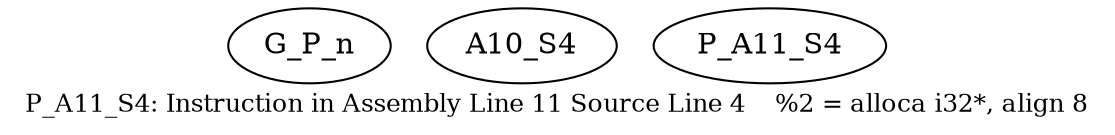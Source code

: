 digraph{
	node [ ]
	edge [ ]
	G_P_n [ ]
	A10_S4 [ ]
	P_A11_S4 [ ]
	label = "P_A11_S4: Instruction in Assembly Line 11 Source Line 4	%2 = alloca i32*, align 8"	fontsize = "12"
}